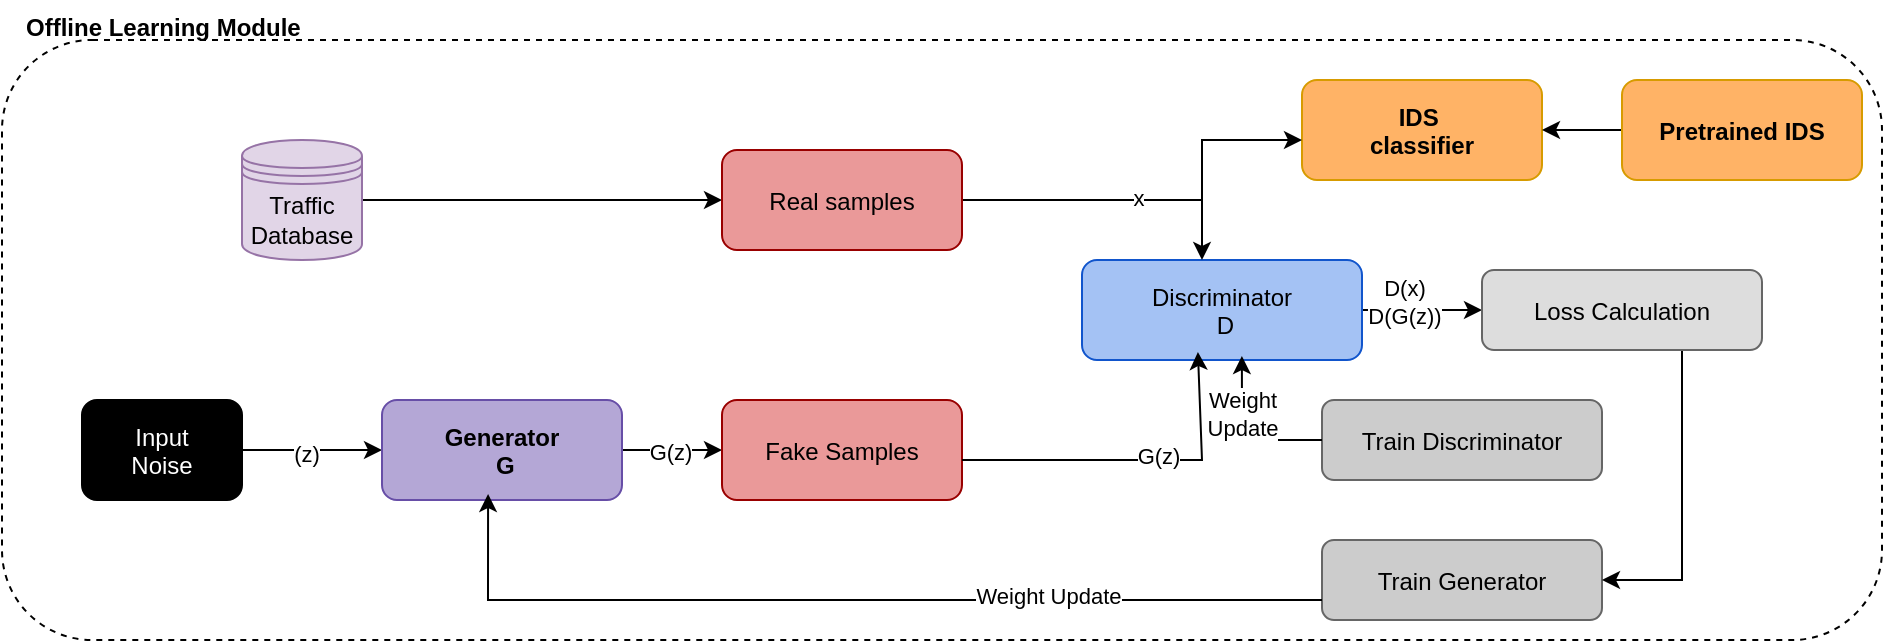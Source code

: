 <mxfile version="27.2.0" pages="2">
  <diagram id="page1" name="IDS + CTGAN Architecture">
    <mxGraphModel dx="872" dy="431" grid="1" gridSize="10" guides="1" tooltips="1" connect="1" arrows="1" fold="1" page="1" pageScale="1" pageWidth="1600" pageHeight="1200" math="0" shadow="0">
      <root>
        <mxCell id="0" />
        <mxCell id="1" parent="0" />
        <mxCell id="boxIDS" value="" style="rounded=1;dashed=1;fillColor=none;strokeColor=#000000;" parent="1" vertex="1">
          <mxGeometry x="40" y="30" width="940" height="300" as="geometry" />
        </mxCell>
        <mxCell id="labIDS" value="Offline Learning Module" style="text;html=1;fontStyle=1;fillColor=none;strokeColor=none;" parent="1" vertex="1">
          <mxGeometry x="50" y="10" width="100" height="20" as="geometry" />
        </mxCell>
        <mxCell id="ids" value="IDS &#xa;classifier" style="rounded=1;fillColor=#ffb366;strokeColor=#d79b00;fontStyle=1;" parent="1" vertex="1">
          <mxGeometry x="690" y="50" width="120" height="50" as="geometry" />
        </mxCell>
        <mxCell id="4" style="endArrow=block;" parent="1" edge="1">
          <mxGeometry relative="1" as="geometry" />
        </mxCell>
        <mxCell id="8kCb_KNf4K_WgnJwePz0-16" value="" style="edgeStyle=orthogonalEdgeStyle;rounded=0;orthogonalLoop=1;jettySize=auto;html=1;" parent="1" source="8kCb_KNf4K_WgnJwePz0-12" target="8kCb_KNf4K_WgnJwePz0-13" edge="1">
          <mxGeometry relative="1" as="geometry" />
        </mxCell>
        <mxCell id="8kCb_KNf4K_WgnJwePz0-20" value="(z)" style="edgeLabel;html=1;align=center;verticalAlign=middle;resizable=0;points=[];" parent="8kCb_KNf4K_WgnJwePz0-16" vertex="1" connectable="0">
          <mxGeometry x="-0.1" y="-2" relative="1" as="geometry">
            <mxPoint as="offset" />
          </mxGeometry>
        </mxCell>
        <mxCell id="8kCb_KNf4K_WgnJwePz0-12" value="Input&#xa;Noise" style="rounded=1;fillColor=#000000;fontColor=#ffffff;" parent="1" vertex="1">
          <mxGeometry x="80" y="210" width="80" height="50" as="geometry" />
        </mxCell>
        <mxCell id="8kCb_KNf4K_WgnJwePz0-21" value="" style="edgeStyle=orthogonalEdgeStyle;rounded=0;orthogonalLoop=1;jettySize=auto;html=1;" parent="1" source="8kCb_KNf4K_WgnJwePz0-13" target="8kCb_KNf4K_WgnJwePz0-14" edge="1">
          <mxGeometry relative="1" as="geometry" />
        </mxCell>
        <mxCell id="8kCb_KNf4K_WgnJwePz0-23" value="G(z)" style="edgeLabel;html=1;align=center;verticalAlign=middle;resizable=0;points=[];" parent="8kCb_KNf4K_WgnJwePz0-21" vertex="1" connectable="0">
          <mxGeometry x="-0.05" y="-1" relative="1" as="geometry">
            <mxPoint as="offset" />
          </mxGeometry>
        </mxCell>
        <mxCell id="8kCb_KNf4K_WgnJwePz0-13" value="Generator&#xa; G" style="rounded=1;fillColor=#b4a7d6;strokeColor=#674ea7;fontStyle=1;" parent="1" vertex="1">
          <mxGeometry x="230" y="210" width="120" height="50" as="geometry" />
        </mxCell>
        <mxCell id="8kCb_KNf4K_WgnJwePz0-14" value="Fake Samples" style="rounded=1;fillColor=#ea9999;strokeColor=#990000;" parent="1" vertex="1">
          <mxGeometry x="400" y="210" width="120" height="50" as="geometry" />
        </mxCell>
        <mxCell id="8kCb_KNf4K_WgnJwePz0-43" value="" style="edgeStyle=orthogonalEdgeStyle;rounded=0;orthogonalLoop=1;jettySize=auto;html=1;" parent="1" source="8kCb_KNf4K_WgnJwePz0-15" target="8kCb_KNf4K_WgnJwePz0-42" edge="1">
          <mxGeometry relative="1" as="geometry" />
        </mxCell>
        <mxCell id="8kCb_KNf4K_WgnJwePz0-44" value="D(x)&lt;div&gt;D(G(z))&lt;/div&gt;" style="edgeLabel;html=1;align=center;verticalAlign=middle;resizable=0;points=[];" parent="8kCb_KNf4K_WgnJwePz0-43" vertex="1" connectable="0">
          <mxGeometry x="-0.3" y="4" relative="1" as="geometry">
            <mxPoint as="offset" />
          </mxGeometry>
        </mxCell>
        <mxCell id="8kCb_KNf4K_WgnJwePz0-15" value="Discriminator&#xa; D" style="rounded=1;fillColor=#a4c2f4;strokeColor=#1155cc;" parent="1" vertex="1">
          <mxGeometry x="580" y="140" width="140" height="50" as="geometry" />
        </mxCell>
        <mxCell id="8kCb_KNf4K_WgnJwePz0-26" value="" style="edgeStyle=orthogonalEdgeStyle;rounded=0;orthogonalLoop=1;jettySize=auto;html=1;" parent="1" source="8kCb_KNf4K_WgnJwePz0-24" target="8kCb_KNf4K_WgnJwePz0-25" edge="1">
          <mxGeometry relative="1" as="geometry" />
        </mxCell>
        <mxCell id="8kCb_KNf4K_WgnJwePz0-24" value="Traffic&lt;div&gt;Database&lt;/div&gt;" style="shape=datastore;whiteSpace=wrap;html=1;fillColor=#e1d5e7;strokeColor=#9673a6;" parent="1" vertex="1">
          <mxGeometry x="160" y="80" width="60" height="60" as="geometry" />
        </mxCell>
        <mxCell id="8kCb_KNf4K_WgnJwePz0-27" value="" style="edgeStyle=orthogonalEdgeStyle;rounded=0;orthogonalLoop=1;jettySize=auto;html=1;" parent="1" source="8kCb_KNf4K_WgnJwePz0-25" target="8kCb_KNf4K_WgnJwePz0-15" edge="1">
          <mxGeometry relative="1" as="geometry">
            <Array as="points">
              <mxPoint x="640" y="110" />
            </Array>
          </mxGeometry>
        </mxCell>
        <mxCell id="8kCb_KNf4K_WgnJwePz0-31" value="x" style="edgeLabel;html=1;align=center;verticalAlign=middle;resizable=0;points=[];" parent="8kCb_KNf4K_WgnJwePz0-27" vertex="1" connectable="0">
          <mxGeometry x="0.173" y="1" relative="1" as="geometry">
            <mxPoint as="offset" />
          </mxGeometry>
        </mxCell>
        <mxCell id="8kCb_KNf4K_WgnJwePz0-25" value="Real samples" style="rounded=1;fillColor=#ea9999;strokeColor=#990000;" parent="1" vertex="1">
          <mxGeometry x="400" y="85" width="120" height="50" as="geometry" />
        </mxCell>
        <mxCell id="8kCb_KNf4K_WgnJwePz0-30" value="" style="endArrow=classic;html=1;rounded=0;entryX=0.414;entryY=0.92;entryDx=0;entryDy=0;entryPerimeter=0;" parent="1" target="8kCb_KNf4K_WgnJwePz0-15" edge="1">
          <mxGeometry width="50" height="50" relative="1" as="geometry">
            <mxPoint x="520" y="240" as="sourcePoint" />
            <mxPoint x="570" y="190" as="targetPoint" />
            <Array as="points">
              <mxPoint x="640" y="240" />
            </Array>
          </mxGeometry>
        </mxCell>
        <mxCell id="8kCb_KNf4K_WgnJwePz0-32" value="G(z)" style="edgeLabel;html=1;align=center;verticalAlign=middle;resizable=0;points=[];" parent="8kCb_KNf4K_WgnJwePz0-30" vertex="1" connectable="0">
          <mxGeometry x="0.127" y="2" relative="1" as="geometry">
            <mxPoint as="offset" />
          </mxGeometry>
        </mxCell>
        <mxCell id="8kCb_KNf4K_WgnJwePz0-40" value="Train Discriminator" style="rounded=1;fillColor=#cccccc;strokeColor=#666666;" parent="1" vertex="1">
          <mxGeometry x="700" y="210" width="140" height="40" as="geometry" />
        </mxCell>
        <mxCell id="8kCb_KNf4K_WgnJwePz0-41" value="Train Generator" style="rounded=1;fillColor=#cccccc;strokeColor=#666666;" parent="1" vertex="1">
          <mxGeometry x="700" y="280" width="140" height="40" as="geometry" />
        </mxCell>
        <mxCell id="8kCb_KNf4K_WgnJwePz0-45" value="" style="edgeStyle=orthogonalEdgeStyle;rounded=0;orthogonalLoop=1;jettySize=auto;html=1;" parent="1" source="8kCb_KNf4K_WgnJwePz0-42" target="8kCb_KNf4K_WgnJwePz0-41" edge="1">
          <mxGeometry relative="1" as="geometry">
            <Array as="points">
              <mxPoint x="880" y="300" />
            </Array>
          </mxGeometry>
        </mxCell>
        <mxCell id="8kCb_KNf4K_WgnJwePz0-42" value="Loss Calculation" style="rounded=1;fillColor=#dddddd;strokeColor=#666666;" parent="1" vertex="1">
          <mxGeometry x="780" y="145" width="140" height="40" as="geometry" />
        </mxCell>
        <mxCell id="8kCb_KNf4K_WgnJwePz0-47" value="" style="endArrow=classic;html=1;rounded=0;entryX=0;entryY=0.6;entryDx=0;entryDy=0;entryPerimeter=0;" parent="1" target="ids" edge="1">
          <mxGeometry width="50" height="50" relative="1" as="geometry">
            <mxPoint x="640" y="110" as="sourcePoint" />
            <mxPoint x="690" y="60" as="targetPoint" />
            <Array as="points">
              <mxPoint x="640" y="80" />
            </Array>
          </mxGeometry>
        </mxCell>
        <mxCell id="8kCb_KNf4K_WgnJwePz0-49" value="" style="edgeStyle=orthogonalEdgeStyle;rounded=0;orthogonalLoop=1;jettySize=auto;html=1;" parent="1" source="8kCb_KNf4K_WgnJwePz0-48" target="ids" edge="1">
          <mxGeometry relative="1" as="geometry" />
        </mxCell>
        <mxCell id="8kCb_KNf4K_WgnJwePz0-48" value="Pretrained IDS" style="rounded=1;fillColor=#ffb366;strokeColor=#d79b00;fontStyle=1;" parent="1" vertex="1">
          <mxGeometry x="850" y="50" width="120" height="50" as="geometry" />
        </mxCell>
        <mxCell id="8kCb_KNf4K_WgnJwePz0-50" value="" style="endArrow=classic;html=1;rounded=0;entryX=0.442;entryY=0.94;entryDx=0;entryDy=0;entryPerimeter=0;exitX=0;exitY=0.75;exitDx=0;exitDy=0;" parent="1" source="8kCb_KNf4K_WgnJwePz0-41" target="8kCb_KNf4K_WgnJwePz0-13" edge="1">
          <mxGeometry width="50" height="50" relative="1" as="geometry">
            <mxPoint x="560" y="310" as="sourcePoint" />
            <mxPoint x="610" y="260" as="targetPoint" />
            <Array as="points">
              <mxPoint x="283" y="310" />
            </Array>
          </mxGeometry>
        </mxCell>
        <mxCell id="8kCb_KNf4K_WgnJwePz0-51" value="Weight Update" style="edgeLabel;html=1;align=center;verticalAlign=middle;resizable=0;points=[];" parent="8kCb_KNf4K_WgnJwePz0-50" vertex="1" connectable="0">
          <mxGeometry x="-0.417" y="-2" relative="1" as="geometry">
            <mxPoint as="offset" />
          </mxGeometry>
        </mxCell>
        <mxCell id="8kCb_KNf4K_WgnJwePz0-52" value="" style="endArrow=classic;html=1;rounded=0;entryX=0.571;entryY=0.96;entryDx=0;entryDy=0;entryPerimeter=0;exitX=0;exitY=0.5;exitDx=0;exitDy=0;" parent="1" source="8kCb_KNf4K_WgnJwePz0-40" target="8kCb_KNf4K_WgnJwePz0-15" edge="1">
          <mxGeometry width="50" height="50" relative="1" as="geometry">
            <mxPoint x="640" y="260" as="sourcePoint" />
            <mxPoint x="690" y="210" as="targetPoint" />
            <Array as="points">
              <mxPoint x="660" y="230" />
            </Array>
          </mxGeometry>
        </mxCell>
        <mxCell id="8kCb_KNf4K_WgnJwePz0-54" value="Weight&lt;div&gt;Update&lt;/div&gt;" style="edgeLabel;html=1;align=center;verticalAlign=middle;resizable=0;points=[];" parent="8kCb_KNf4K_WgnJwePz0-52" vertex="1" connectable="0">
          <mxGeometry x="0.293" relative="1" as="geometry">
            <mxPoint as="offset" />
          </mxGeometry>
        </mxCell>
      </root>
    </mxGraphModel>
  </diagram>
  <diagram id="page2" name="Detection Pipeline">
    <mxGraphModel dx="1400" dy="800" grid="1" gridSize="10" page="1" pageScale="1" pageWidth="1600" pageHeight="1200">
      <root>
        <mxCell id="0" />
        <mxCell id="1" parent="0" />
        <!-- Top GAN pipeline -->
        <mxCell id="noiseT" value="Input Noise" style="rounded=1;fillColor=#000000;fontColor=#ffffff;" vertex="1" parent="1">
          <mxGeometry x="40" y="40" width="100" height="40" as="geometry" />
        </mxCell>
        <mxCell id="ioti" value="IoTI" style="rounded=1;fillColor=#b6d7a8;strokeColor=#38761d;" vertex="1" parent="1">
          <mxGeometry x="160" y="40" width="100" height="40" as="geometry" />
        </mxCell>
        <mxCell id="ddgan" value="DD-GAN" style="rounded=1;fillColor=#b4a7d6;strokeColor=#674ea7;" vertex="1" parent="1">
          <mxGeometry x="280" y="40" width="100" height="40" as="geometry" />
        </mxCell>
        <mxCell id="iotn" value="IoTn" style="rounded=1;fillColor=#b6d7a8;strokeColor=#38761d;" vertex="1" parent="1">
          <mxGeometry x="400" y="40" width="100" height="40" as="geometry" />
        </mxCell>
        <mxCell id="fakeT" value="Fake Samples" style="rounded=1;fillColor=#ea9999;strokeColor=#990000;" vertex="1" parent="1">
          <mxGeometry x="40" y="100" width="120" height="40" as="geometry" />
        </mxCell>
        <mxCell id="discT" value="Discriminator" style="rounded=1;fillColor=#a4c2f4;strokeColor=#1155cc;" vertex="1" parent="1">
          <mxGeometry x="180" y="100" width="120" height="40" as="geometry" />
        </mxCell>
        <mxCell id="trainDiscT" value="Train Discriminator" style="rounded=1;fillColor=#6d9eeb;strokeColor=#1155cc;" vertex="1" parent="1">
          <mxGeometry x="320" y="100" width="150" height="40" as="geometry" />
        </mxCell>
        <mxCell id="trainGenT" value="Train Generator" style="rounded=1;fillColor=#6d9eeb;strokeColor=#1155cc;" vertex="1" parent="1">
          <mxGeometry x="320" y="150" width="150" height="40" as="geometry" />
        </mxCell>
        <!-- HAR Dataset -->
        <mxCell id="har" value="HAR Dataset" style="shape=datastore;fillColor=#fff2cc;strokeColor=#d6b656;" vertex="1" parent="1">
          <mxGeometry x="40" y="220" width="100" height="60" as="geometry" />
        </mxCell>
        <mxCell id="controller" value="Controller" style="rounded=1;fillColor=#ff6666;strokeColor=#990000;fontColor=#ffffff;" vertex="1" parent="1">
          <mxGeometry x="160" y="240" width="100" height="40" as="geometry" />
        </mxCell>
        <!-- Pre-processing -->
        <mxCell id="smote" value="Data Pre-Processing\\nusing SMOTE" style="rounded=1;fillColor=#ffe6cc;strokeColor=#d79b00;" vertex="1" parent="1">
          <mxGeometry x="300" y="220" width="200" height="60" as="geometry" />
        </mxCell>
        <mxCell id="featExt" value="Feature Extraction\\nusing MPCA" style="rounded=1;fillColor=#d5e8d4;strokeColor=#38761d;" vertex="1" parent="1">
          <mxGeometry x="300" y="300" width="200" height="60" as="geometry" />
        </mxCell>
        <mxCell id="featSel" value="Feature Selection\\nusing IFFO" style="rounded=1;fillColor=#d5e8d4;strokeColor=#38761d;" vertex="1" parent="1">
          <mxGeometry x="300" y="380" width="200" height="60" as="geometry" />
        </mxCell>
        <mxCell id="detect" value="Detection\\nHDLCNN+ANFIS" style="rounded=1;fillColor=#f8cecc;strokeColor=#b85450;fontStyle=1;" vertex="1" parent="1">
          <mxGeometry x="300" y="460" width="200" height="60" as="geometry" />
        </mxCell>
        <!-- Arrows -->
        <mxCell style="endArrow=block;" edge="1" parent="1" source="noiseT" target="ioti">
          <mxGeometry relative="1" as="geometry" />
        </mxCell>
        <mxCell style="endArrow=block;" edge="1" parent="1" source="ioti" target="ddgan">
          <mxGeometry relative="1" as="geometry" />
        </mxCell>
        <mxCell style="endArrow=block;" edge="1" parent="1" source="ddgan" target="iotn">
          <mxGeometry relative="1" as="geometry" />
        </mxCell>
        <mxCell style="endArrow=block;" edge="1" parent="1" source="iotn" target="fakeT">
          <mxGeometry relative="1" as="geometry" />
        </mxCell>
        <mxCell style="endArrow=block;" edge="1" parent="1" source="fakeT" target="discT">
          <mxGeometry relative="1" as="geometry" />
        </mxCell>
        <mxCell style="endArrow=block;" edge="1" parent="1" source="discT" target="trainDiscT">
          <mxGeometry relative="1" as="geometry" />
        </mxCell>
        <mxCell style="endArrow=block;" edge="1" parent="1" source="trainDiscT" target="trainGenT">
          <mxGeometry relative="1" as="geometry" />
        </mxCell>
        <mxCell style="endArrow=block;" edge="1" parent="1" source="har" target="smote">
          <mxGeometry relative="1" as="geometry" />
        </mxCell>
        <mxCell style="endArrow=block;" edge="1" parent="1" source="smote" target="featExt">
          <mxGeometry relative="1" as="geometry" />
        </mxCell>
        <mxCell style="endArrow=block;" edge="1" parent="1" source="featExt" target="featSel">
          <mxGeometry relative="1" as="geometry" />
        </mxCell>
        <mxCell style="endArrow=block;" edge="1" parent="1" source="featSel" target="detect">
          <mxGeometry relative="1" as="geometry" />
        </mxCell>
      </root>
    </mxGraphModel>
  </diagram>
</mxfile>
